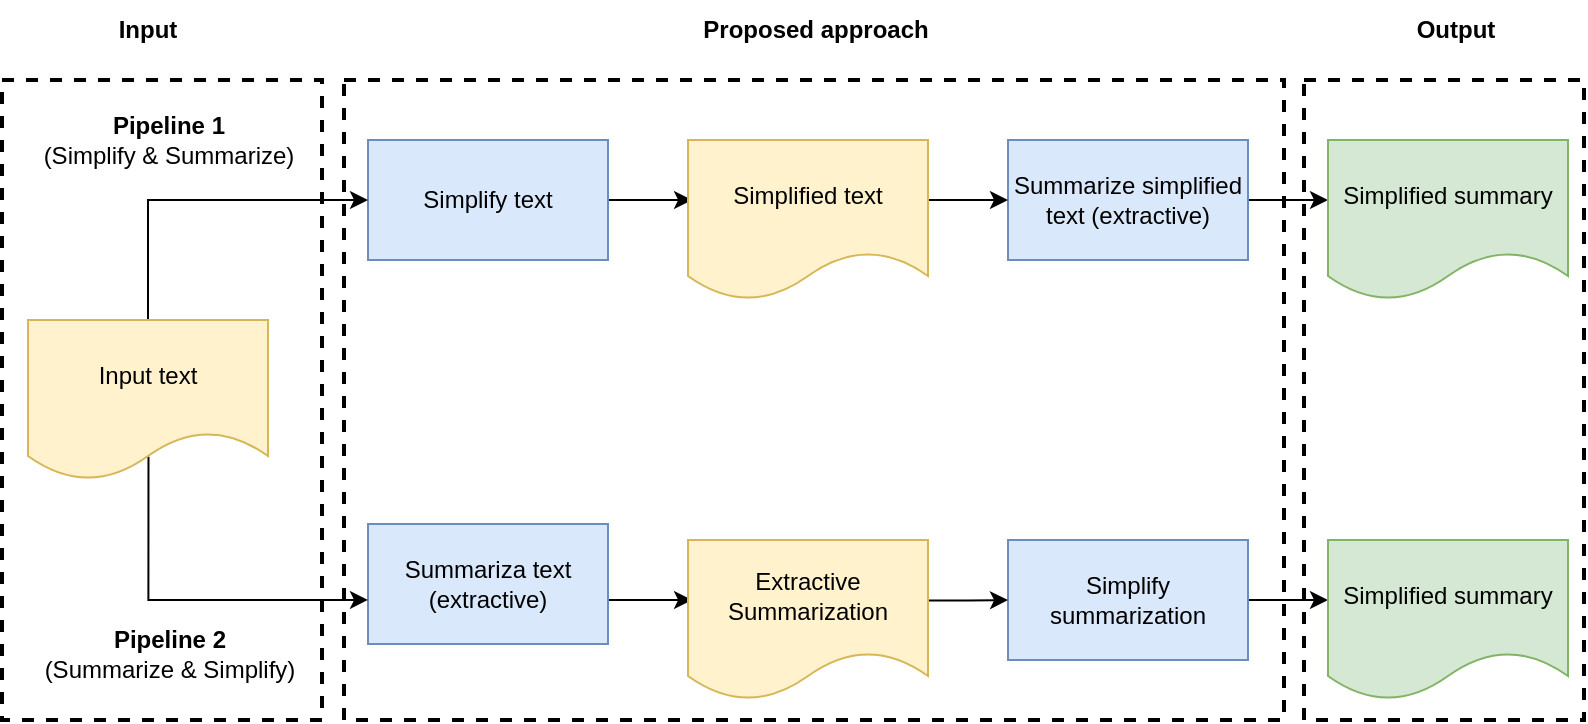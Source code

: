 <mxfile version="18.0.5" type="device"><diagram id="le1GQr9fSLHFNYy8nbuf" name="Page-1"><mxGraphModel dx="1185" dy="771" grid="1" gridSize="10" guides="1" tooltips="1" connect="1" arrows="1" fold="1" page="1" pageScale="1" pageWidth="850" pageHeight="1100" math="0" shadow="0"><root><mxCell id="0"/><mxCell id="1" parent="0"/><mxCell id="Hkj7vmBEc5s1comycsSw-6" value="" style="edgeStyle=orthogonalEdgeStyle;rounded=0;orthogonalLoop=1;jettySize=auto;html=1;entryX=0.017;entryY=0.375;entryDx=0;entryDy=0;entryPerimeter=0;" parent="1" source="Hkj7vmBEc5s1comycsSw-3" target="Hkj7vmBEc5s1comycsSw-7" edge="1"><mxGeometry relative="1" as="geometry"><mxPoint x="360" y="300" as="targetPoint"/></mxGeometry></mxCell><mxCell id="Hkj7vmBEc5s1comycsSw-3" value="Simplify text" style="whiteSpace=wrap;html=1;rounded=0;fillColor=#dae8fc;strokeColor=#6c8ebf;" parent="1" vertex="1"><mxGeometry x="218" y="270" width="120" height="60" as="geometry"/></mxCell><mxCell id="Hkj7vmBEc5s1comycsSw-10" value="" style="edgeStyle=orthogonalEdgeStyle;rounded=0;orthogonalLoop=1;jettySize=auto;html=1;" parent="1" source="Hkj7vmBEc5s1comycsSw-5" target="Hkj7vmBEc5s1comycsSw-9" edge="1"><mxGeometry relative="1" as="geometry"><Array as="points"><mxPoint x="678" y="300"/><mxPoint x="678" y="300"/></Array></mxGeometry></mxCell><mxCell id="Hkj7vmBEc5s1comycsSw-5" value="Summarize simplified text (extractive)" style="whiteSpace=wrap;html=1;rounded=0;fillColor=#dae8fc;strokeColor=#6c8ebf;" parent="1" vertex="1"><mxGeometry x="538" y="270" width="120" height="60" as="geometry"/></mxCell><mxCell id="Hkj7vmBEc5s1comycsSw-8" value="" style="edgeStyle=orthogonalEdgeStyle;rounded=0;orthogonalLoop=1;jettySize=auto;html=1;exitX=1;exitY=0.375;exitDx=0;exitDy=0;exitPerimeter=0;" parent="1" source="Hkj7vmBEc5s1comycsSw-7" target="Hkj7vmBEc5s1comycsSw-5" edge="1"><mxGeometry relative="1" as="geometry"><Array as="points"/></mxGeometry></mxCell><mxCell id="Hkj7vmBEc5s1comycsSw-7" value="Simplified text" style="shape=document;whiteSpace=wrap;html=1;boundedLbl=1;fillColor=#fff2cc;strokeColor=#d6b656;" parent="1" vertex="1"><mxGeometry x="378" y="270" width="120" height="80" as="geometry"/></mxCell><mxCell id="Hkj7vmBEc5s1comycsSw-9" value="Simplified summary" style="shape=document;whiteSpace=wrap;html=1;boundedLbl=1;rounded=0;fillColor=#d5e8d4;strokeColor=#82b366;" parent="1" vertex="1"><mxGeometry x="698" y="270" width="120" height="80" as="geometry"/></mxCell><mxCell id="Hkj7vmBEc5s1comycsSw-18" value="" style="edgeStyle=orthogonalEdgeStyle;rounded=0;orthogonalLoop=1;jettySize=auto;html=1;entryX=0.017;entryY=0.375;entryDx=0;entryDy=0;entryPerimeter=0;" parent="1" source="Hkj7vmBEc5s1comycsSw-19" target="Hkj7vmBEc5s1comycsSw-23" edge="1"><mxGeometry relative="1" as="geometry"><mxPoint x="360" y="500" as="targetPoint"/><Array as="points"><mxPoint x="358" y="500"/><mxPoint x="358" y="500"/></Array></mxGeometry></mxCell><mxCell id="Hkj7vmBEc5s1comycsSw-19" value="Summariza text (extractive)" style="whiteSpace=wrap;html=1;rounded=0;fillColor=#dae8fc;strokeColor=#6c8ebf;" parent="1" vertex="1"><mxGeometry x="218" y="462" width="120" height="60" as="geometry"/></mxCell><mxCell id="Hkj7vmBEc5s1comycsSw-20" value="" style="edgeStyle=orthogonalEdgeStyle;rounded=0;orthogonalLoop=1;jettySize=auto;html=1;" parent="1" source="Hkj7vmBEc5s1comycsSw-21" target="Hkj7vmBEc5s1comycsSw-24" edge="1"><mxGeometry relative="1" as="geometry"><Array as="points"><mxPoint x="678" y="500"/><mxPoint x="678" y="500"/></Array></mxGeometry></mxCell><mxCell id="Hkj7vmBEc5s1comycsSw-21" value="Simplify summarization" style="whiteSpace=wrap;html=1;rounded=0;fillColor=#dae8fc;strokeColor=#6c8ebf;" parent="1" vertex="1"><mxGeometry x="538" y="470" width="120" height="60" as="geometry"/></mxCell><mxCell id="Hkj7vmBEc5s1comycsSw-22" value="" style="edgeStyle=orthogonalEdgeStyle;rounded=0;orthogonalLoop=1;jettySize=auto;html=1;exitX=1.001;exitY=0.378;exitDx=0;exitDy=0;exitPerimeter=0;" parent="1" source="Hkj7vmBEc5s1comycsSw-23" target="Hkj7vmBEc5s1comycsSw-21" edge="1"><mxGeometry relative="1" as="geometry"><Array as="points"/></mxGeometry></mxCell><mxCell id="Hkj7vmBEc5s1comycsSw-23" value="Extractive Summarization" style="shape=document;whiteSpace=wrap;html=1;boundedLbl=1;fillColor=#fff2cc;strokeColor=#d6b656;" parent="1" vertex="1"><mxGeometry x="378" y="470" width="120" height="80" as="geometry"/></mxCell><mxCell id="Hkj7vmBEc5s1comycsSw-24" value="Simplified summary" style="shape=document;whiteSpace=wrap;html=1;boundedLbl=1;rounded=0;fillColor=#d5e8d4;strokeColor=#82b366;" parent="1" vertex="1"><mxGeometry x="698" y="470" width="120" height="80" as="geometry"/></mxCell><mxCell id="Hkj7vmBEc5s1comycsSw-34" style="edgeStyle=orthogonalEdgeStyle;rounded=0;orthogonalLoop=1;jettySize=auto;html=1;exitX=0.5;exitY=0;exitDx=0;exitDy=0;entryX=0;entryY=0.5;entryDx=0;entryDy=0;" parent="1" source="Hkj7vmBEc5s1comycsSw-30" target="Hkj7vmBEc5s1comycsSw-3" edge="1"><mxGeometry relative="1" as="geometry"/></mxCell><mxCell id="Hkj7vmBEc5s1comycsSw-35" style="edgeStyle=orthogonalEdgeStyle;rounded=0;orthogonalLoop=1;jettySize=auto;html=1;entryX=0;entryY=0.633;entryDx=0;entryDy=0;entryPerimeter=0;exitX=0.502;exitY=0.855;exitDx=0;exitDy=0;exitPerimeter=0;" parent="1" source="Hkj7vmBEc5s1comycsSw-30" target="Hkj7vmBEc5s1comycsSw-19" edge="1"><mxGeometry relative="1" as="geometry"><Array as="points"><mxPoint x="108" y="500"/></Array></mxGeometry></mxCell><mxCell id="Hkj7vmBEc5s1comycsSw-36" value="" style="rounded=0;whiteSpace=wrap;html=1;dashed=1;fillColor=none;strokeWidth=2;" parent="1" vertex="1"><mxGeometry x="35" y="240" width="160" height="320" as="geometry"/></mxCell><mxCell id="Hkj7vmBEc5s1comycsSw-30" value="Input text" style="shape=document;whiteSpace=wrap;html=1;boundedLbl=1;rounded=0;fillColor=#fff2cc;strokeColor=#d6b656;" parent="1" vertex="1"><mxGeometry x="48" y="360" width="120" height="80" as="geometry"/></mxCell><mxCell id="Hkj7vmBEc5s1comycsSw-37" value="" style="rounded=0;whiteSpace=wrap;html=1;dashed=1;fillColor=none;strokeWidth=2;" parent="1" vertex="1"><mxGeometry x="206" y="240" width="470" height="320" as="geometry"/></mxCell><mxCell id="Hkj7vmBEc5s1comycsSw-38" value="" style="rounded=0;whiteSpace=wrap;html=1;dashed=1;fillColor=none;strokeWidth=2;" parent="1" vertex="1"><mxGeometry x="686" y="240" width="140" height="320" as="geometry"/></mxCell><mxCell id="Hkj7vmBEc5s1comycsSw-39" value="&lt;b&gt;Input&lt;/b&gt;" style="text;html=1;strokeColor=none;fillColor=none;align=center;verticalAlign=middle;whiteSpace=wrap;rounded=0;dashed=1;" parent="1" vertex="1"><mxGeometry x="78" y="200" width="60" height="30" as="geometry"/></mxCell><mxCell id="Hkj7vmBEc5s1comycsSw-40" value="&lt;b&gt;Proposed approach&lt;/b&gt;" style="text;html=1;strokeColor=none;fillColor=none;align=center;verticalAlign=middle;whiteSpace=wrap;rounded=0;dashed=1;" parent="1" vertex="1"><mxGeometry x="362" y="200" width="160" height="30" as="geometry"/></mxCell><mxCell id="Hkj7vmBEc5s1comycsSw-41" value="&lt;b&gt;Output&lt;/b&gt;" style="text;html=1;strokeColor=none;fillColor=none;align=center;verticalAlign=middle;whiteSpace=wrap;rounded=0;dashed=1;" parent="1" vertex="1"><mxGeometry x="732" y="200" width="60" height="30" as="geometry"/></mxCell><mxCell id="Hkj7vmBEc5s1comycsSw-26" value="&lt;b&gt;Pipeline 1&lt;/b&gt;&lt;br&gt;(Simplify &amp;amp; Summarize)" style="text;html=1;strokeColor=none;fillColor=none;align=center;verticalAlign=middle;whiteSpace=wrap;rounded=0;" parent="1" vertex="1"><mxGeometry x="47" y="250" width="143" height="40" as="geometry"/></mxCell><mxCell id="Hkj7vmBEc5s1comycsSw-28" value="&lt;b&gt;Pipeline 2&lt;br&gt;&lt;/b&gt;(Summarize &amp;amp;&amp;nbsp;Simplify)" style="text;html=1;strokeColor=none;fillColor=none;align=center;verticalAlign=middle;whiteSpace=wrap;rounded=0;" parent="1" vertex="1"><mxGeometry x="48" y="512" width="142" height="30" as="geometry"/></mxCell></root></mxGraphModel></diagram></mxfile>